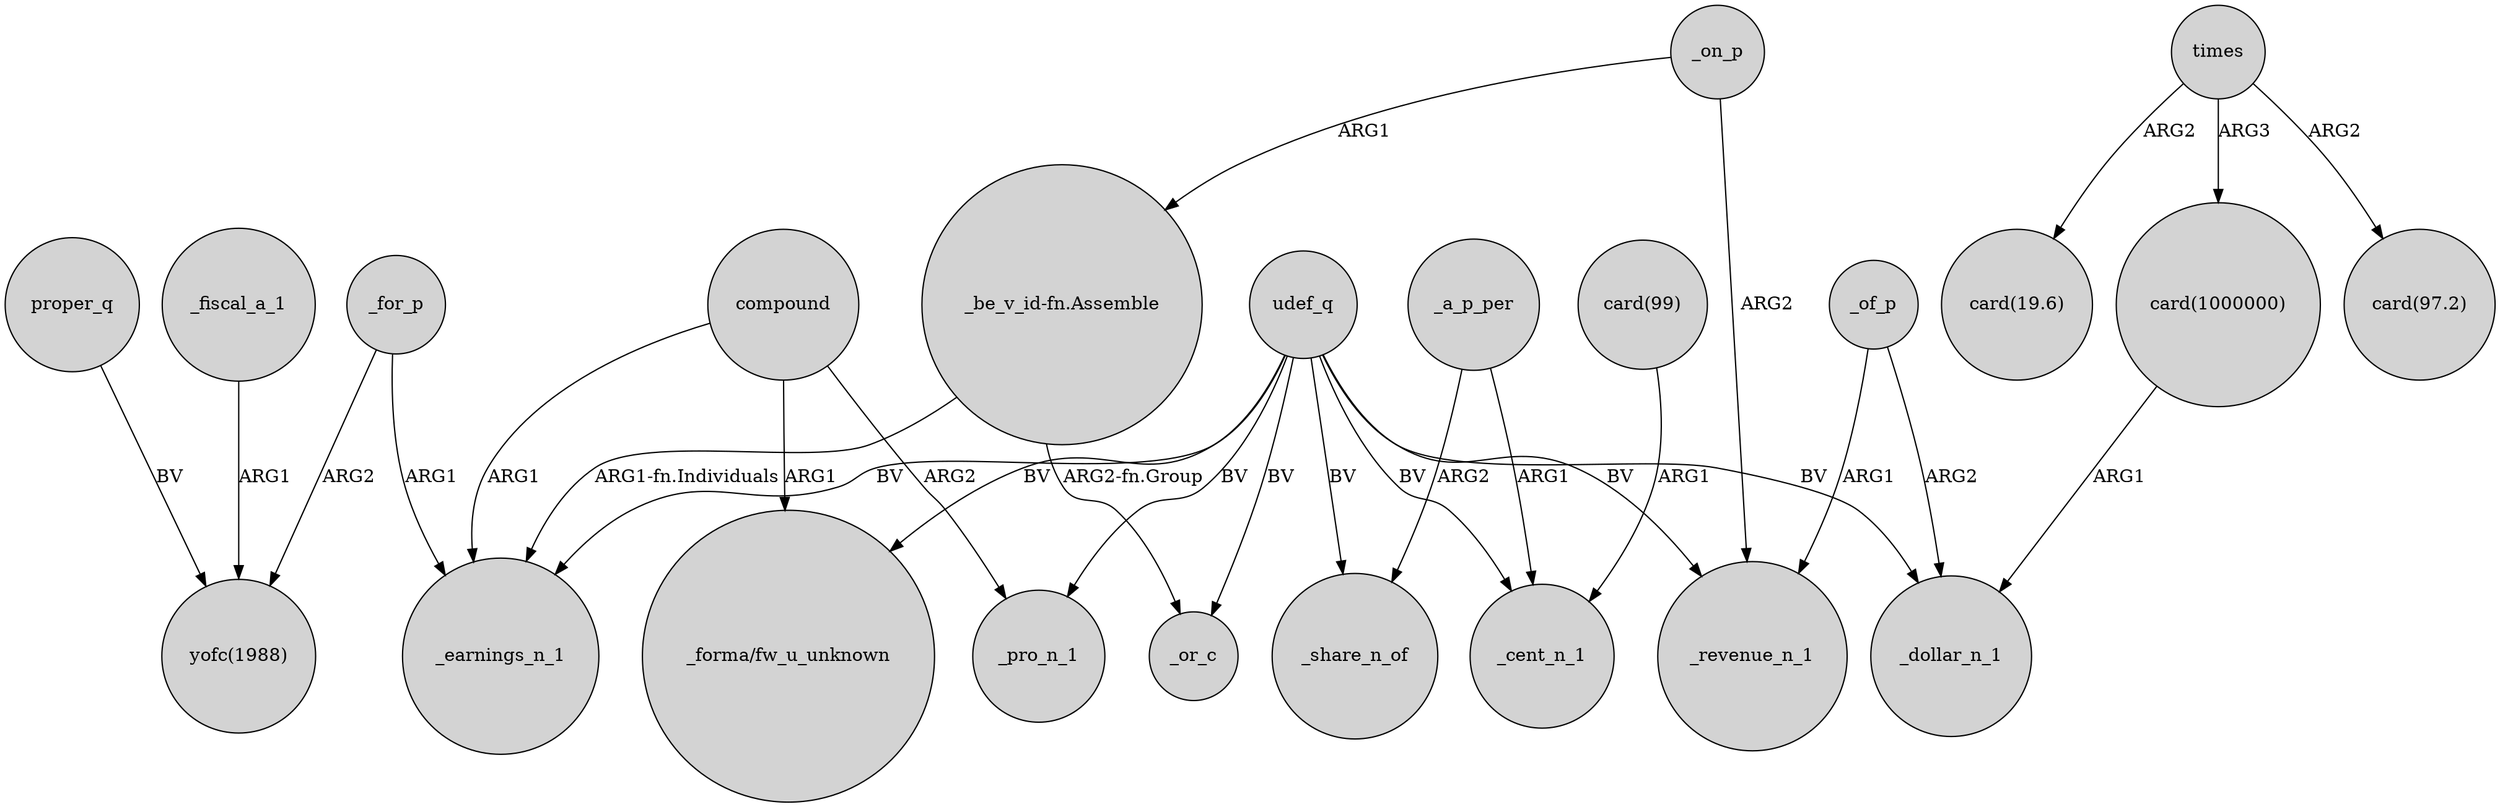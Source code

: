 digraph {
	node [shape=circle style=filled]
	_for_p -> "yofc(1988)" [label=ARG2]
	udef_q -> "_forma/fw_u_unknown" [label=BV]
	compound -> _pro_n_1 [label=ARG2]
	_a_p_per -> _cent_n_1 [label=ARG1]
	"_be_v_id-fn.Assemble" -> _earnings_n_1 [label="ARG1-fn.Individuals"]
	times -> "card(1000000)" [label=ARG3]
	_on_p -> _revenue_n_1 [label=ARG2]
	_of_p -> _revenue_n_1 [label=ARG1]
	"card(99)" -> _cent_n_1 [label=ARG1]
	times -> "card(97.2)" [label=ARG2]
	udef_q -> _cent_n_1 [label=BV]
	_on_p -> "_be_v_id-fn.Assemble" [label=ARG1]
	"_be_v_id-fn.Assemble" -> _or_c [label="ARG2-fn.Group"]
	udef_q -> _or_c [label=BV]
	udef_q -> _revenue_n_1 [label=BV]
	_fiscal_a_1 -> "yofc(1988)" [label=ARG1]
	_a_p_per -> _share_n_of [label=ARG2]
	udef_q -> _earnings_n_1 [label=BV]
	udef_q -> _share_n_of [label=BV]
	compound -> "_forma/fw_u_unknown" [label=ARG1]
	udef_q -> _dollar_n_1 [label=BV]
	"card(1000000)" -> _dollar_n_1 [label=ARG1]
	proper_q -> "yofc(1988)" [label=BV]
	_for_p -> _earnings_n_1 [label=ARG1]
	compound -> _earnings_n_1 [label=ARG1]
	times -> "card(19.6)" [label=ARG2]
	_of_p -> _dollar_n_1 [label=ARG2]
	udef_q -> _pro_n_1 [label=BV]
}
